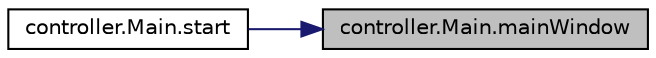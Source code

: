 digraph "controller.Main.mainWindow"
{
 // LATEX_PDF_SIZE
  edge [fontname="Helvetica",fontsize="10",labelfontname="Helvetica",labelfontsize="10"];
  node [fontname="Helvetica",fontsize="10",shape=record];
  rankdir="RL";
  Node1 [label="controller.Main.mainWindow",height=0.2,width=0.4,color="black", fillcolor="grey75", style="filled", fontcolor="black",tooltip=" "];
  Node1 -> Node2 [dir="back",color="midnightblue",fontsize="10",style="solid",fontname="Helvetica"];
  Node2 [label="controller.Main.start",height=0.2,width=0.4,color="black", fillcolor="white", style="filled",URL="$classcontroller_1_1_main.html#a03f8d256c33af852d2a1534aefaec84b",tooltip=" "];
}
